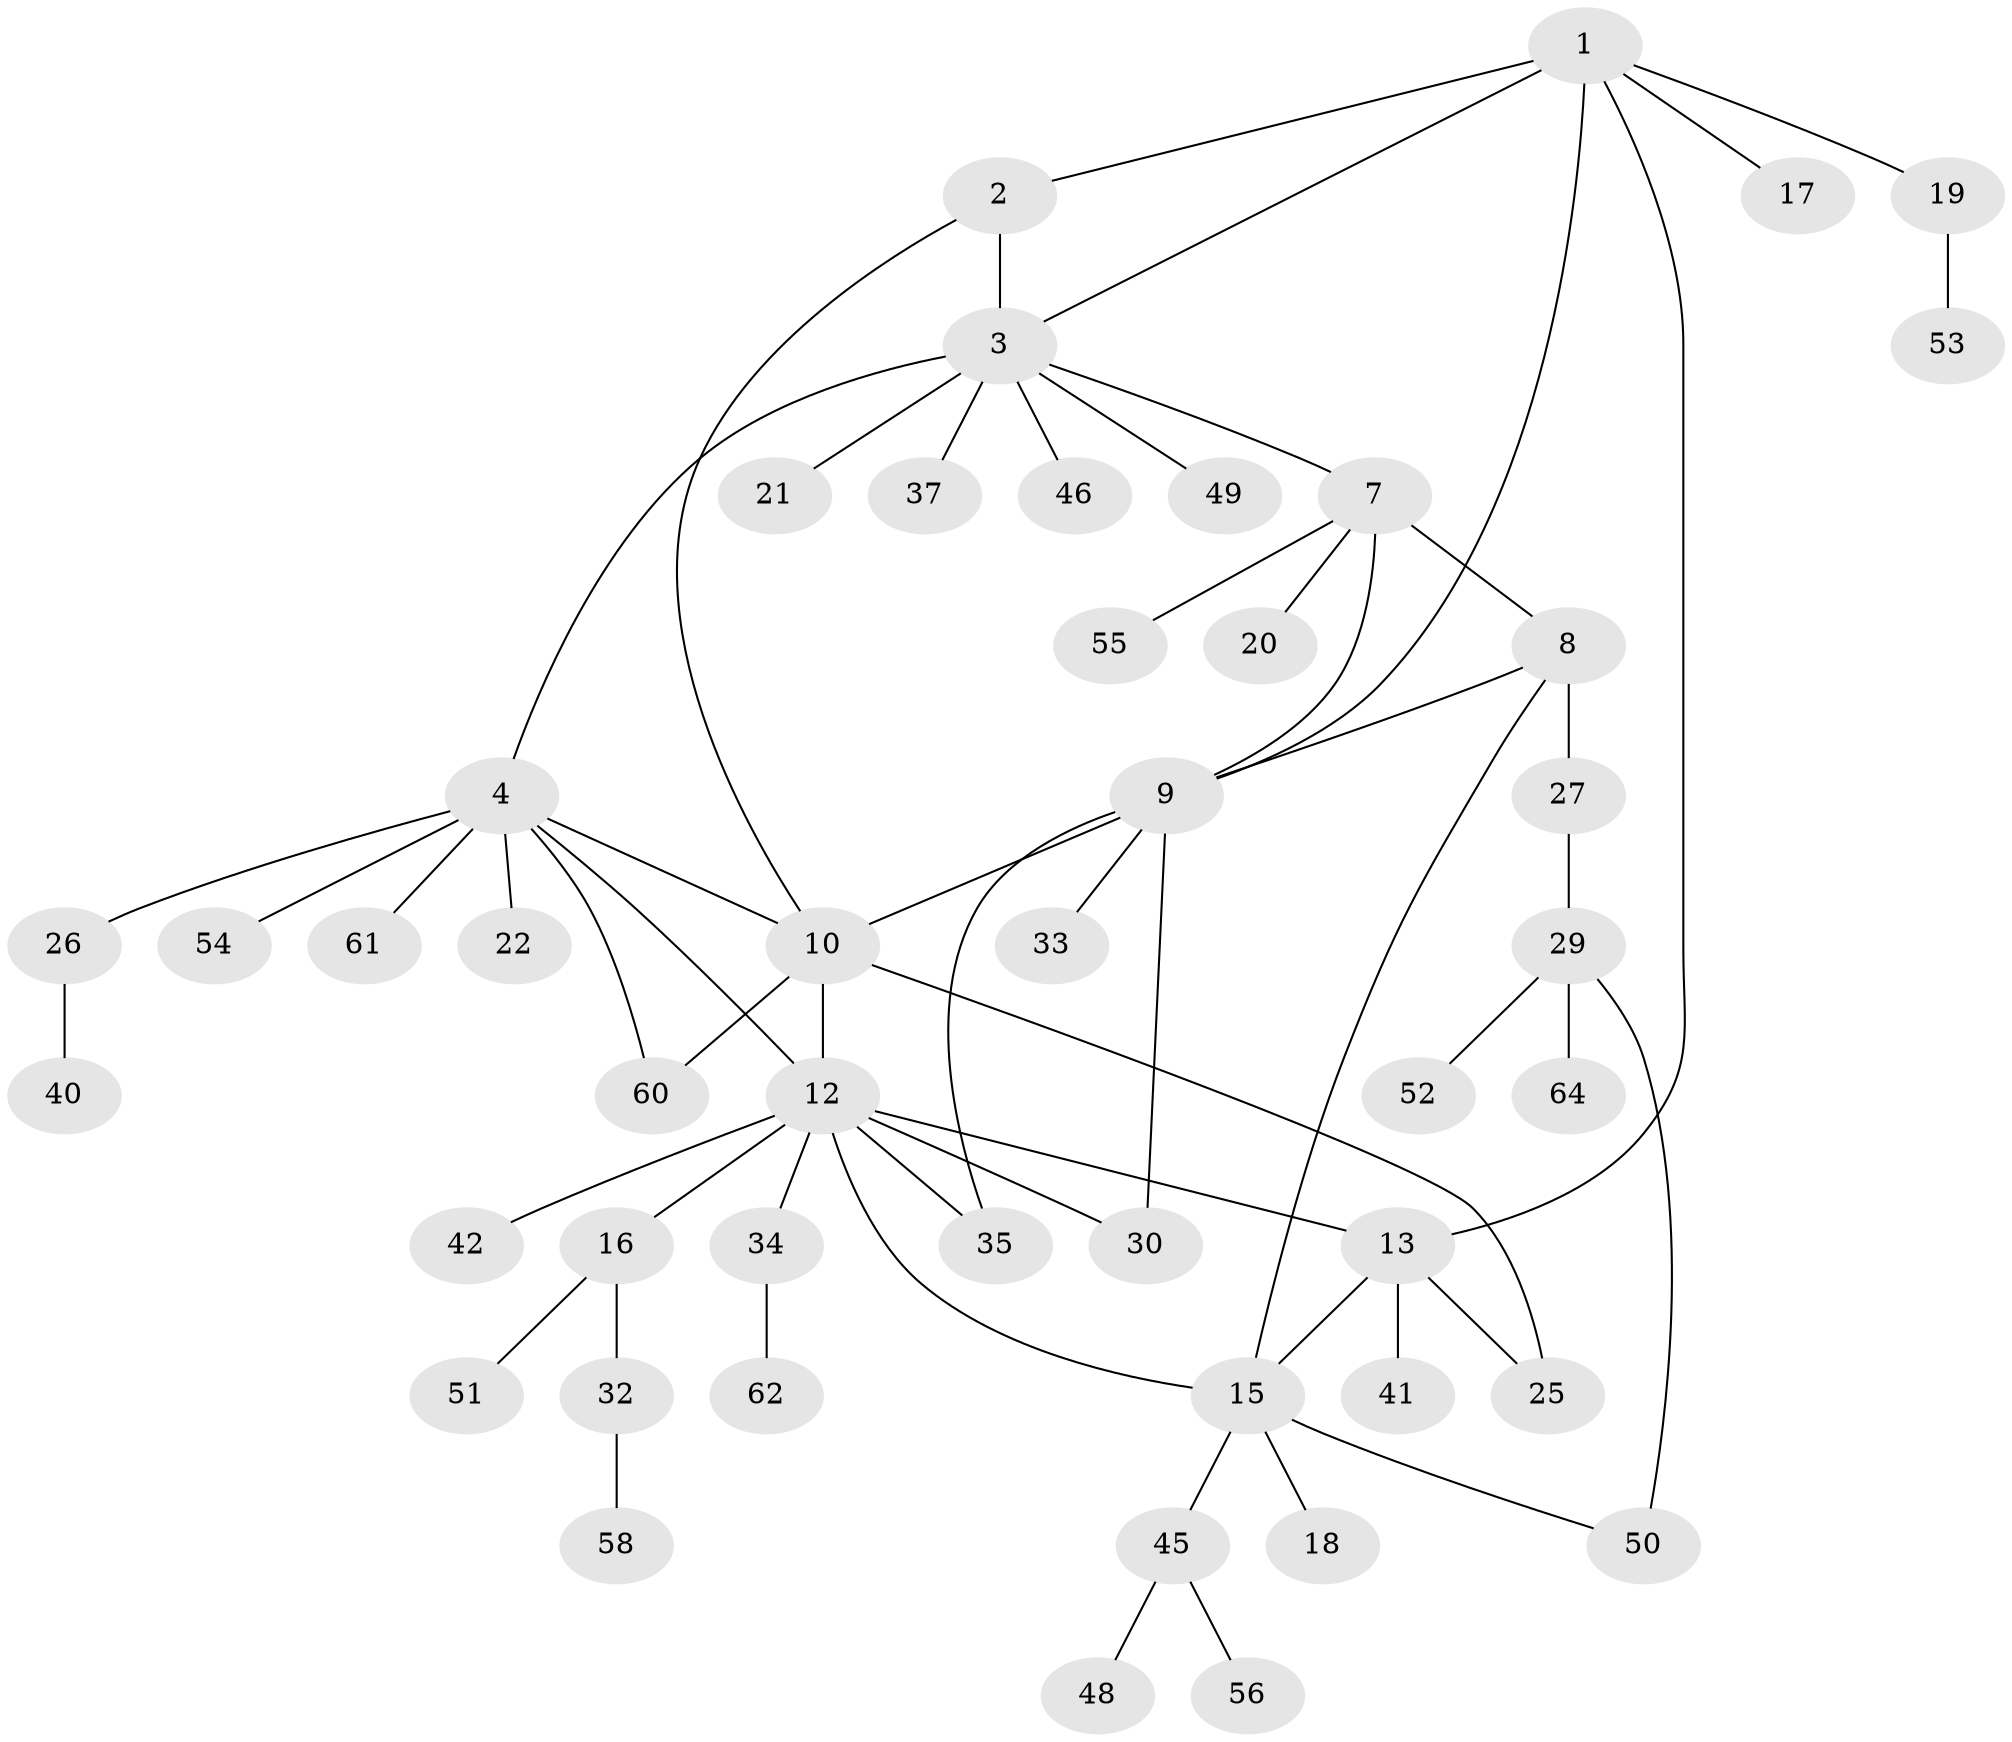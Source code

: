 // Generated by graph-tools (version 1.1) at 2025/24/03/03/25 07:24:09]
// undirected, 47 vertices, 60 edges
graph export_dot {
graph [start="1"]
  node [color=gray90,style=filled];
  1 [super="+24"];
  2;
  3 [super="+5"];
  4 [super="+6"];
  7 [super="+31"];
  8 [super="+65"];
  9 [super="+44"];
  10 [super="+11"];
  12 [super="+14"];
  13 [super="+39"];
  15 [super="+63"];
  16 [super="+36"];
  17;
  18;
  19 [super="+23"];
  20;
  21 [super="+43"];
  22;
  25;
  26 [super="+28"];
  27;
  29 [super="+38"];
  30 [super="+66"];
  32 [super="+57"];
  33;
  34;
  35 [super="+59"];
  37;
  40;
  41;
  42;
  45 [super="+47"];
  46;
  48;
  49;
  50;
  51;
  52;
  53;
  54;
  55;
  56;
  58;
  60;
  61;
  62;
  64;
  1 -- 2;
  1 -- 3;
  1 -- 9;
  1 -- 13;
  1 -- 17;
  1 -- 19;
  2 -- 3;
  2 -- 10;
  3 -- 37;
  3 -- 46;
  3 -- 49;
  3 -- 4 [weight=2];
  3 -- 21;
  3 -- 7;
  4 -- 10;
  4 -- 22;
  4 -- 60;
  4 -- 12;
  4 -- 54;
  4 -- 26;
  4 -- 61;
  7 -- 8;
  7 -- 9;
  7 -- 20;
  7 -- 55;
  8 -- 9;
  8 -- 15;
  8 -- 27;
  9 -- 33;
  9 -- 10;
  9 -- 35;
  9 -- 30;
  10 -- 12 [weight=2];
  10 -- 60;
  10 -- 25;
  12 -- 16;
  12 -- 30;
  12 -- 34;
  12 -- 35;
  12 -- 42;
  12 -- 13;
  12 -- 15;
  13 -- 15;
  13 -- 25;
  13 -- 41;
  15 -- 18;
  15 -- 45;
  15 -- 50;
  16 -- 32;
  16 -- 51;
  19 -- 53;
  26 -- 40;
  27 -- 29;
  29 -- 50;
  29 -- 52;
  29 -- 64;
  32 -- 58;
  34 -- 62;
  45 -- 48;
  45 -- 56;
}
